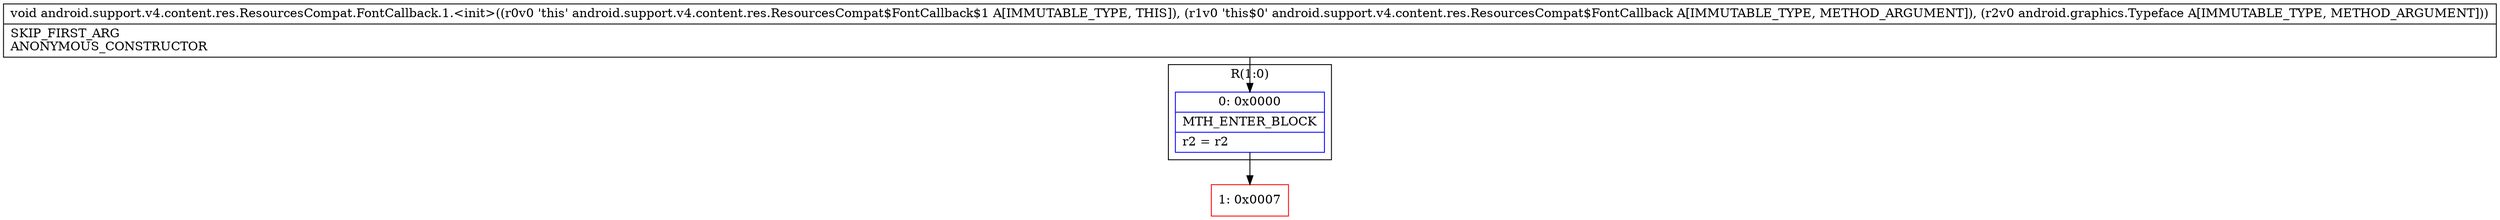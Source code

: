 digraph "CFG forandroid.support.v4.content.res.ResourcesCompat.FontCallback.1.\<init\>(Landroid\/support\/v4\/content\/res\/ResourcesCompat$FontCallback;Landroid\/graphics\/Typeface;)V" {
subgraph cluster_Region_2137823552 {
label = "R(1:0)";
node [shape=record,color=blue];
Node_0 [shape=record,label="{0\:\ 0x0000|MTH_ENTER_BLOCK\l|r2 = r2\l}"];
}
Node_1 [shape=record,color=red,label="{1\:\ 0x0007}"];
MethodNode[shape=record,label="{void android.support.v4.content.res.ResourcesCompat.FontCallback.1.\<init\>((r0v0 'this' android.support.v4.content.res.ResourcesCompat$FontCallback$1 A[IMMUTABLE_TYPE, THIS]), (r1v0 'this$0' android.support.v4.content.res.ResourcesCompat$FontCallback A[IMMUTABLE_TYPE, METHOD_ARGUMENT]), (r2v0 android.graphics.Typeface A[IMMUTABLE_TYPE, METHOD_ARGUMENT]))  | SKIP_FIRST_ARG\lANONYMOUS_CONSTRUCTOR\l}"];
MethodNode -> Node_0;
Node_0 -> Node_1;
}

